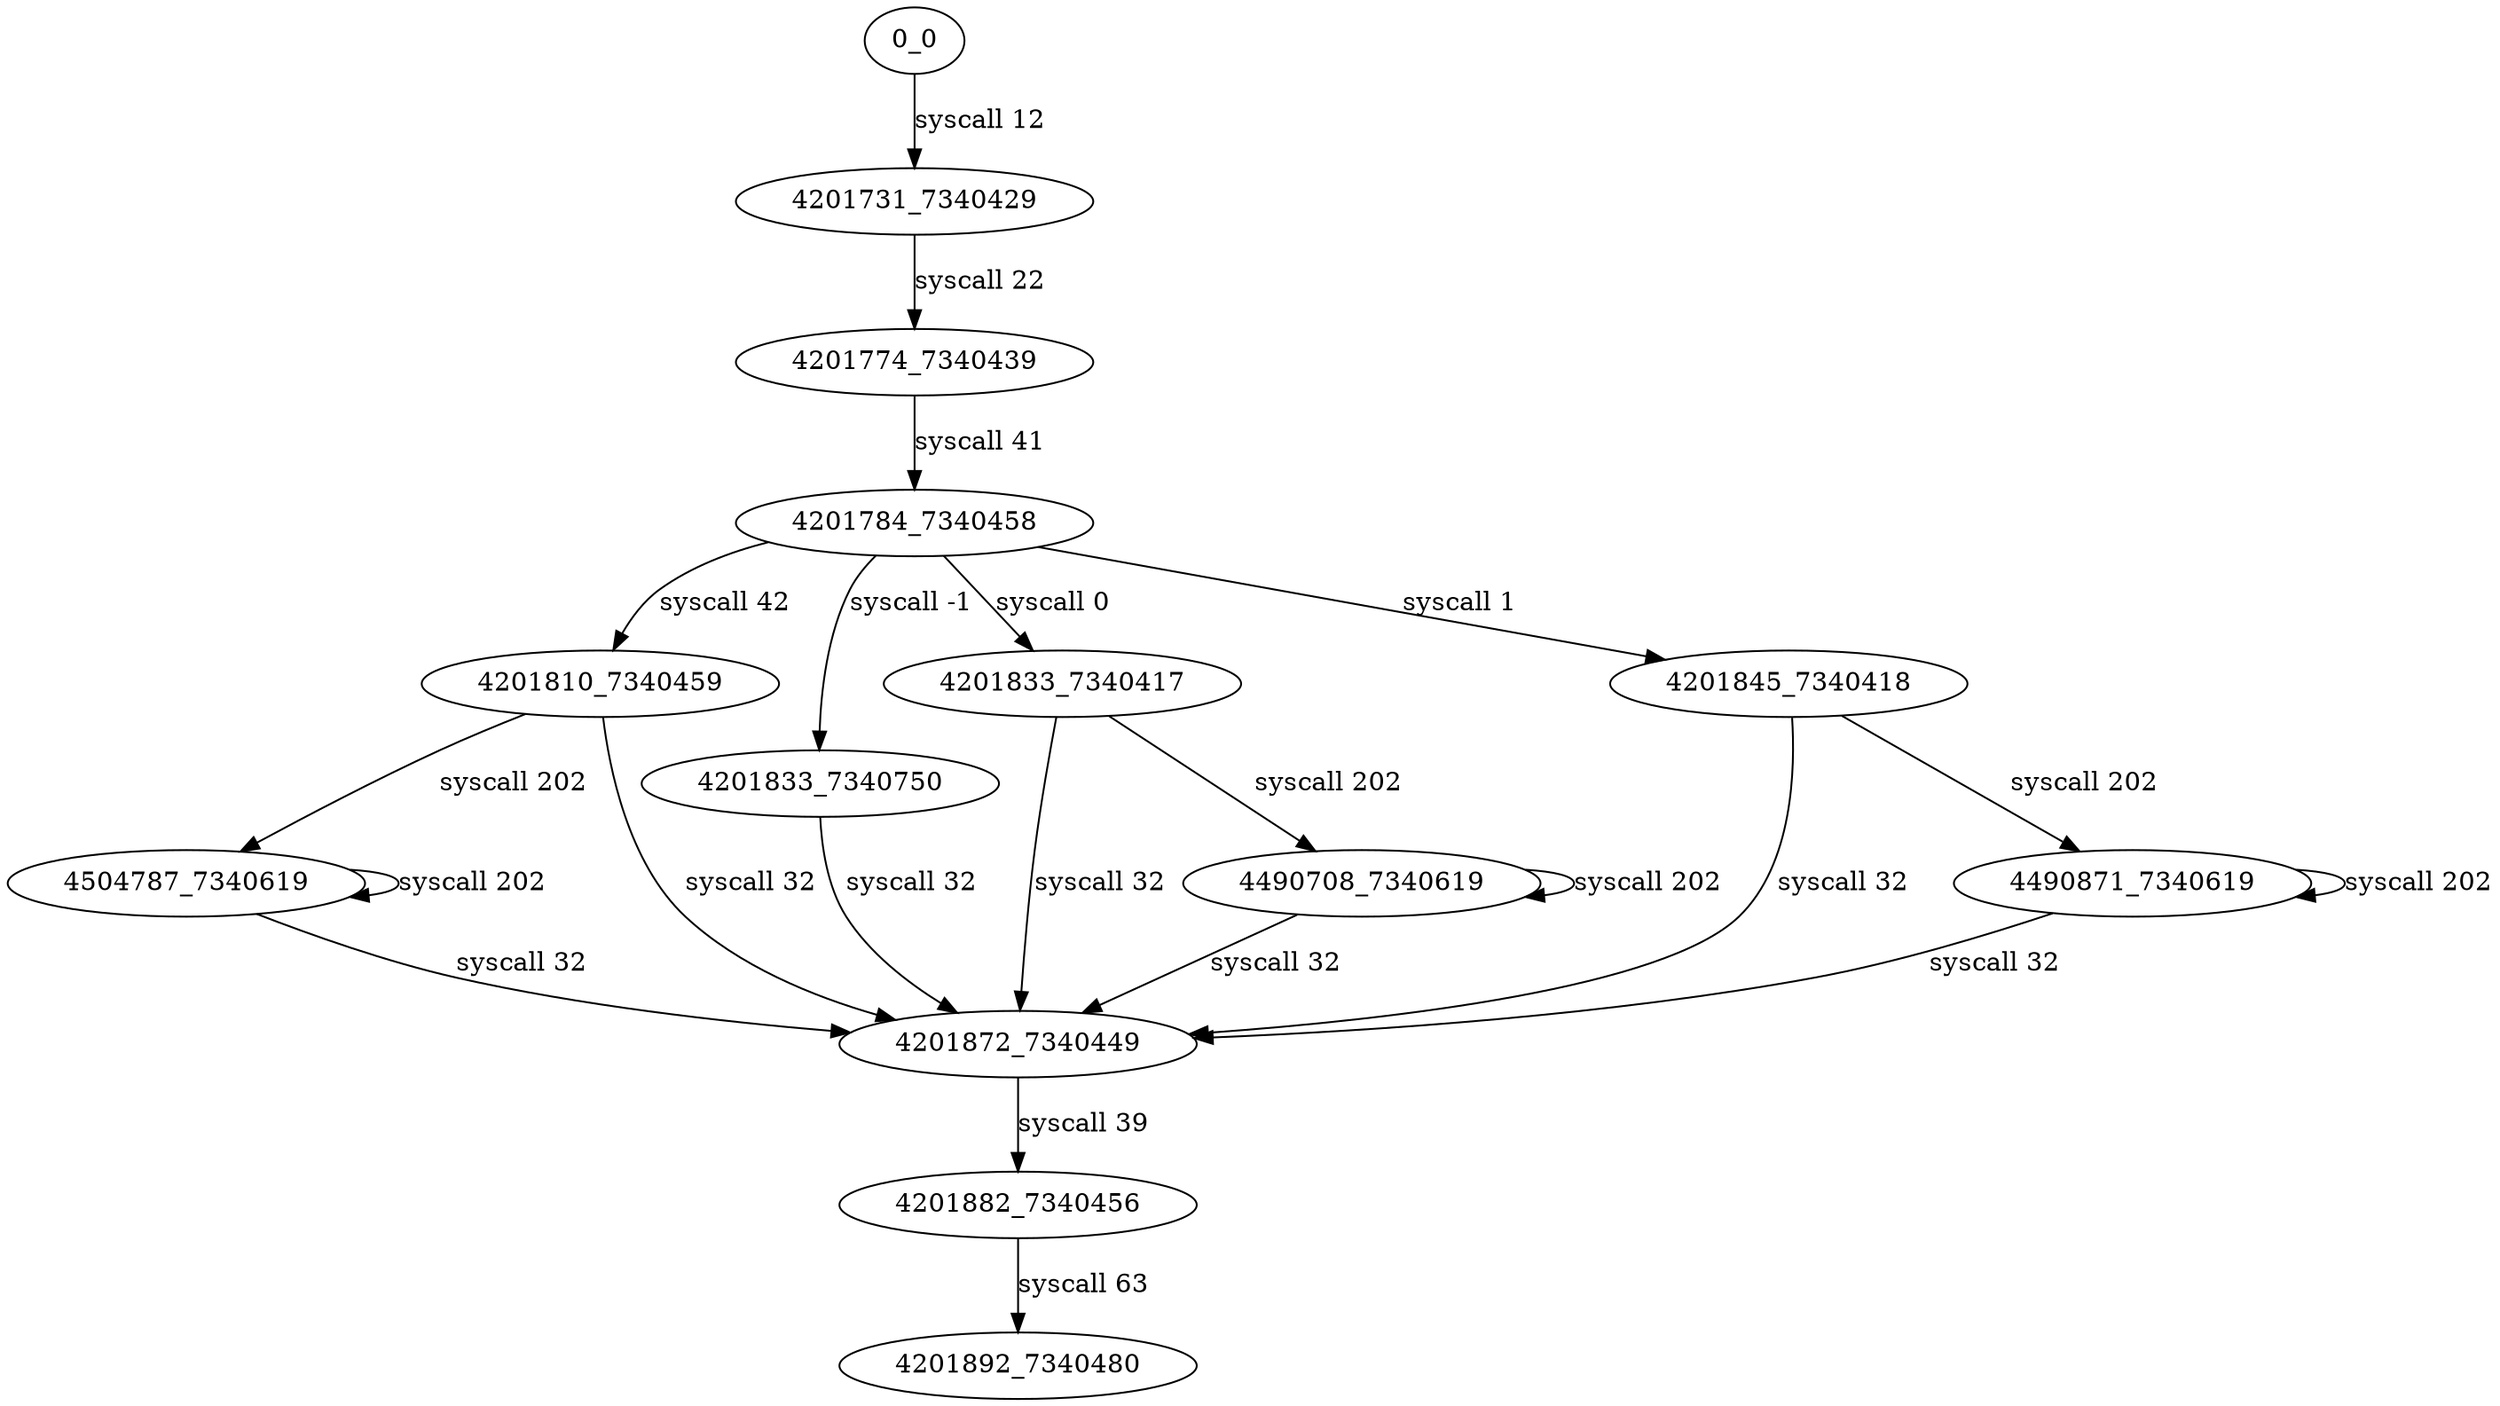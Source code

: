 digraph "" {
	"0_0" -> "4201731_7340429"	[label="syscall 12"];
	"4201731_7340429" -> "4201774_7340439"	[label="syscall 22"];
	"4201774_7340439" -> "4201784_7340458"	[label="syscall 41"];
	"4201784_7340458" -> "4201810_7340459"	[label="syscall 42"];
	"4201784_7340458" -> "4201833_7340750"	[label="syscall -1"];
	"4201784_7340458" -> "4201833_7340417"	[label="syscall 0"];
	"4201784_7340458" -> "4201845_7340418"	[label="syscall 1"];
	"4201810_7340459" -> "4504787_7340619"	[label="syscall 202"];
	"4201810_7340459" -> "4201872_7340449"	[label="syscall 32"];
	"4504787_7340619" -> "4504787_7340619"	[label="syscall 202"];
	"4504787_7340619" -> "4201872_7340449"	[label="syscall 32"];
	"4201872_7340449" -> "4201882_7340456"	[label="syscall 39"];
	"4201882_7340456" -> "4201892_7340480"	[label="syscall 63"];
	"4201833_7340750" -> "4201872_7340449"	[label="syscall 32"];
	"4201833_7340417" -> "4201872_7340449"	[label="syscall 32"];
	"4201833_7340417" -> "4490708_7340619"	[label="syscall 202"];
	"4490708_7340619" -> "4201872_7340449"	[label="syscall 32"];
	"4490708_7340619" -> "4490708_7340619"	[label="syscall 202"];
	"4201845_7340418" -> "4201872_7340449"	[label="syscall 32"];
	"4201845_7340418" -> "4490871_7340619"	[label="syscall 202"];
	"4490871_7340619" -> "4201872_7340449"	[label="syscall 32"];
	"4490871_7340619" -> "4490871_7340619"	[label="syscall 202"];
}
